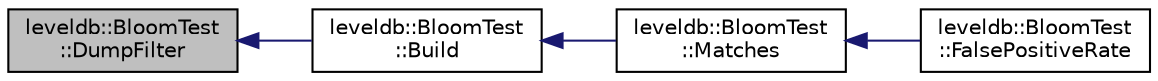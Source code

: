 digraph "leveldb::BloomTest::DumpFilter"
{
  edge [fontname="Helvetica",fontsize="10",labelfontname="Helvetica",labelfontsize="10"];
  node [fontname="Helvetica",fontsize="10",shape=record];
  rankdir="LR";
  Node1 [label="leveldb::BloomTest\l::DumpFilter",height=0.2,width=0.4,color="black", fillcolor="grey75", style="filled" fontcolor="black"];
  Node1 -> Node2 [dir="back",color="midnightblue",fontsize="10",style="solid",fontname="Helvetica"];
  Node2 [label="leveldb::BloomTest\l::Build",height=0.2,width=0.4,color="black", fillcolor="white", style="filled",URL="$classleveldb_1_1_bloom_test.html#ad4fc802152c68599c919d33917523d31"];
  Node2 -> Node3 [dir="back",color="midnightblue",fontsize="10",style="solid",fontname="Helvetica"];
  Node3 [label="leveldb::BloomTest\l::Matches",height=0.2,width=0.4,color="black", fillcolor="white", style="filled",URL="$classleveldb_1_1_bloom_test.html#a1d2a9794bd26ac0124a18511689ef211"];
  Node3 -> Node4 [dir="back",color="midnightblue",fontsize="10",style="solid",fontname="Helvetica"];
  Node4 [label="leveldb::BloomTest\l::FalsePositiveRate",height=0.2,width=0.4,color="black", fillcolor="white", style="filled",URL="$classleveldb_1_1_bloom_test.html#abf887498db753825b308933df22c0bbb"];
}
